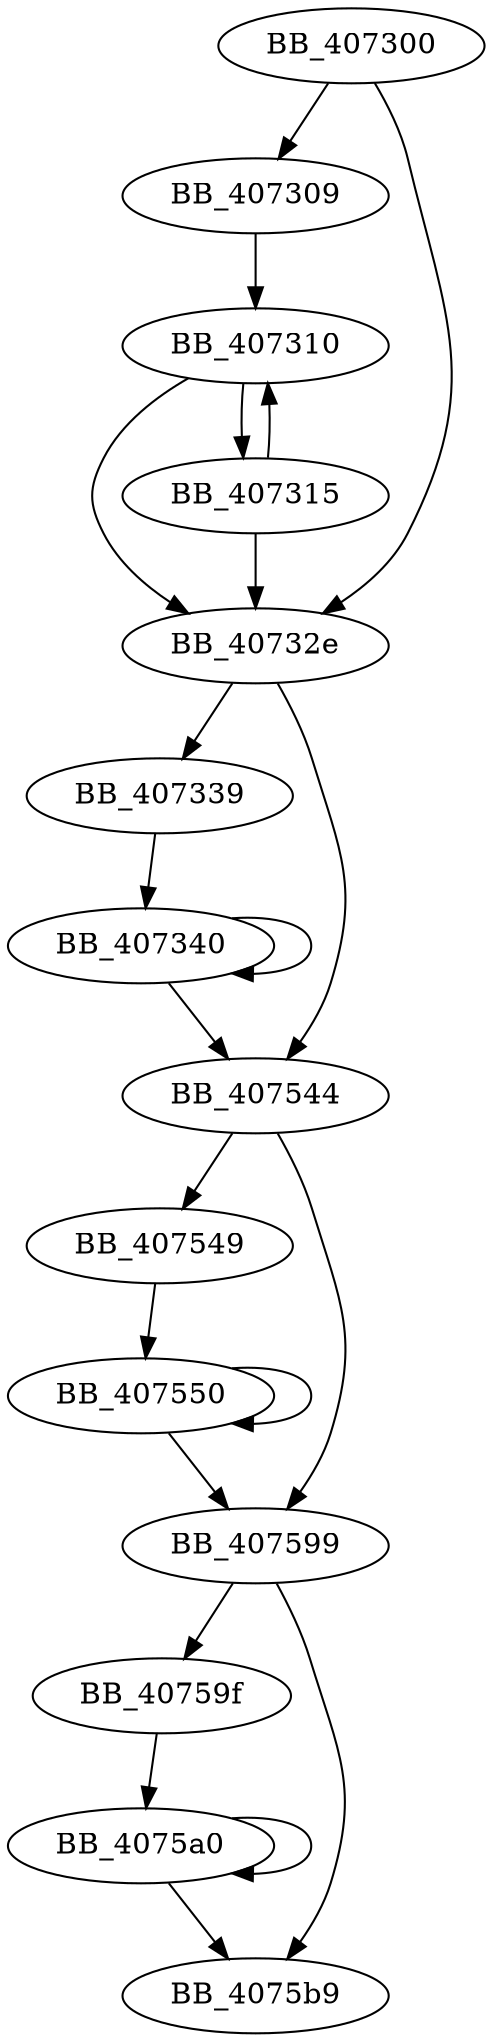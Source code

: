 DiGraph sub_407300{
BB_407300->BB_407309
BB_407300->BB_40732e
BB_407309->BB_407310
BB_407310->BB_407315
BB_407310->BB_40732e
BB_407315->BB_407310
BB_407315->BB_40732e
BB_40732e->BB_407339
BB_40732e->BB_407544
BB_407339->BB_407340
BB_407340->BB_407340
BB_407340->BB_407544
BB_407544->BB_407549
BB_407544->BB_407599
BB_407549->BB_407550
BB_407550->BB_407550
BB_407550->BB_407599
BB_407599->BB_40759f
BB_407599->BB_4075b9
BB_40759f->BB_4075a0
BB_4075a0->BB_4075a0
BB_4075a0->BB_4075b9
}
